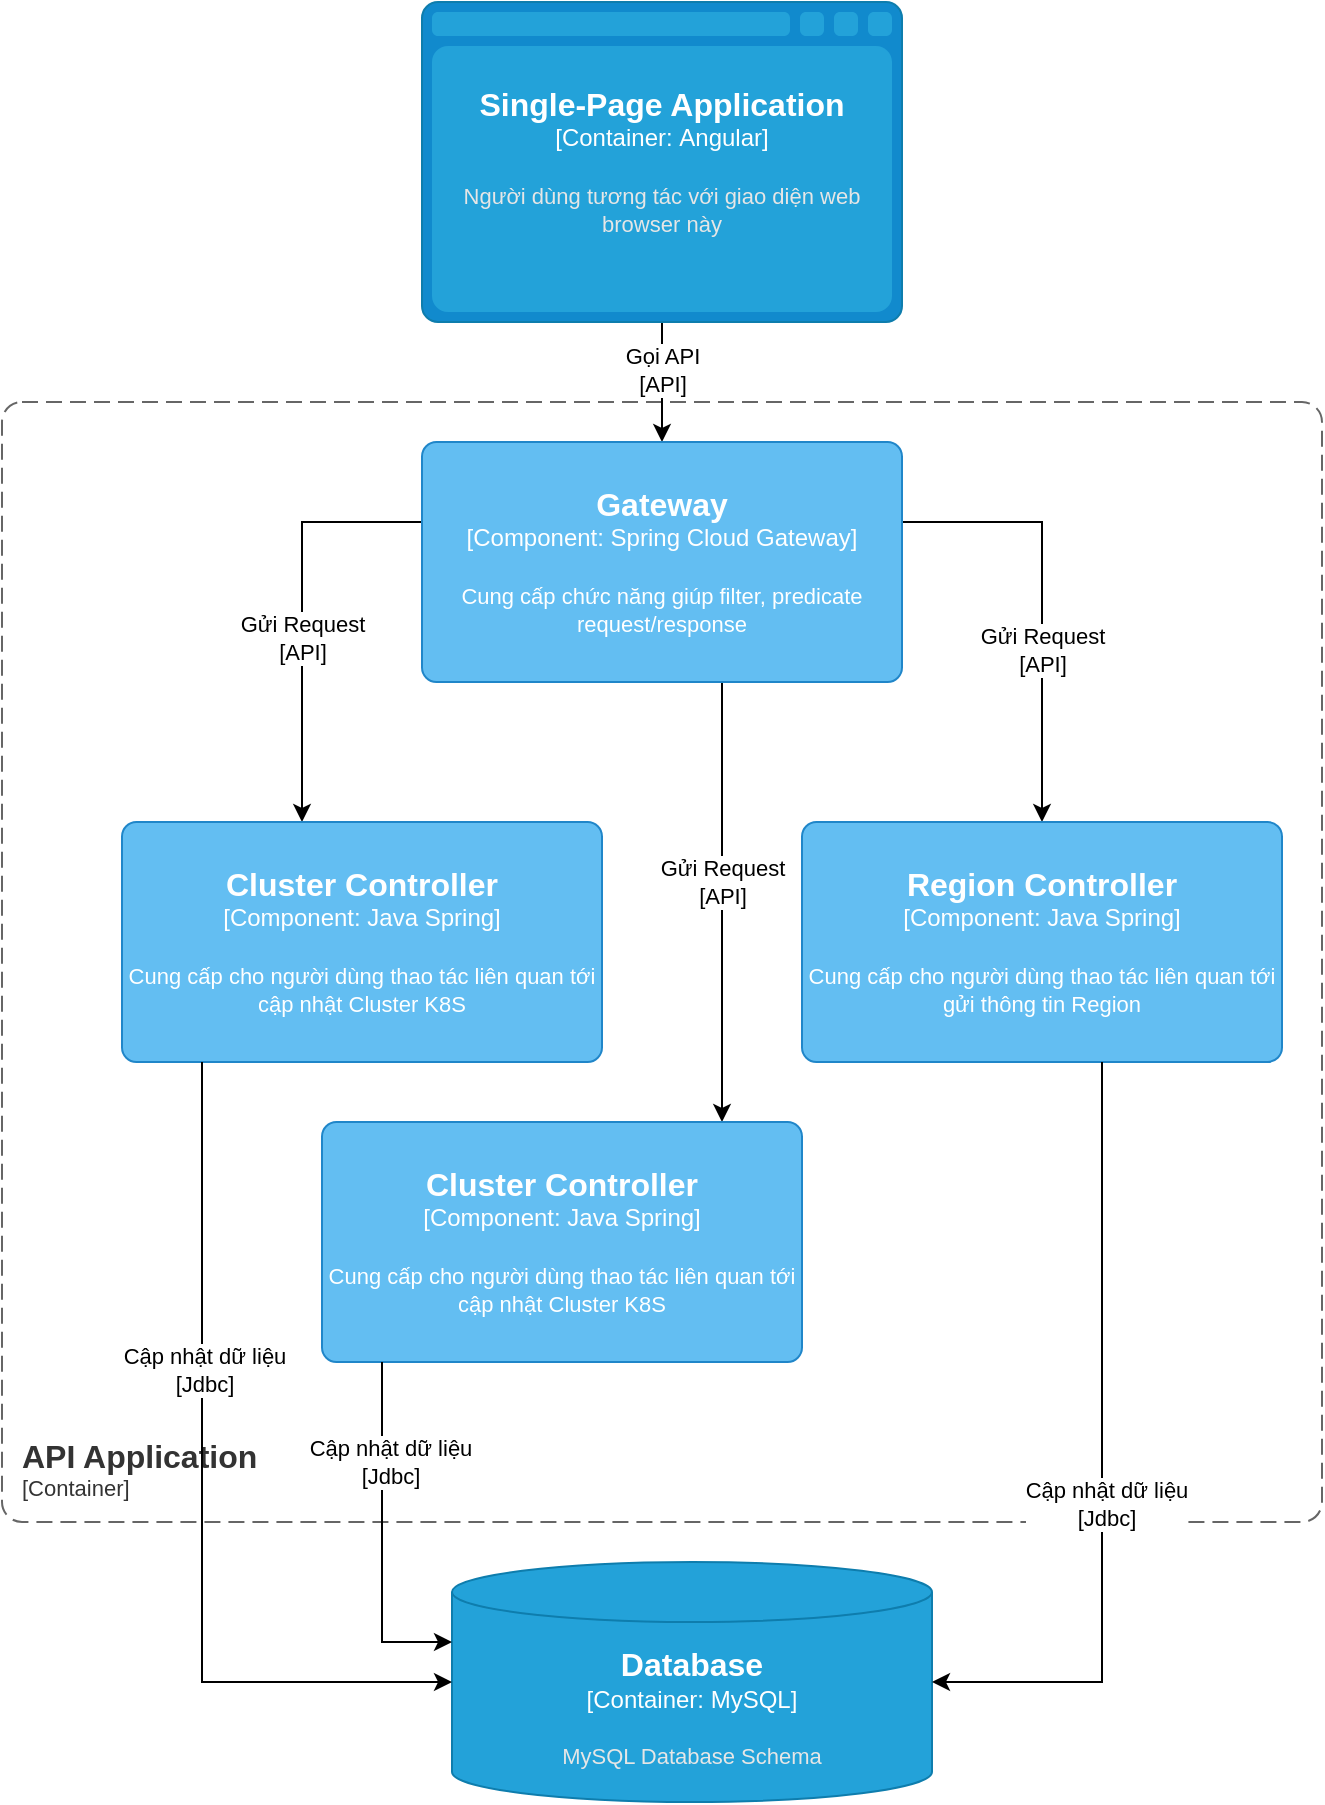<mxfile version="20.8.20" type="github">
  <diagram name="Page-1" id="qHy44vXVKrcRUO-8hmiV">
    <mxGraphModel dx="1434" dy="739" grid="1" gridSize="10" guides="1" tooltips="1" connect="1" arrows="1" fold="1" page="1" pageScale="1" pageWidth="850" pageHeight="1100" math="0" shadow="0">
      <root>
        <mxCell id="0" />
        <mxCell id="1" parent="0" />
        <object placeholders="1" c4Name="API Application" c4Type="ContainerScopeBoundary" c4Application="Container" label="&lt;font style=&quot;font-size: 16px&quot;&gt;&lt;b&gt;&lt;div style=&quot;text-align: left&quot;&gt;%c4Name%&lt;/div&gt;&lt;/b&gt;&lt;/font&gt;&lt;div style=&quot;text-align: left&quot;&gt;[%c4Application%]&lt;/div&gt;" id="MDwMUKlnegiCK___1pbX-1">
          <mxCell style="rounded=1;fontSize=11;whiteSpace=wrap;html=1;dashed=1;arcSize=20;fillColor=none;strokeColor=#666666;fontColor=#333333;labelBackgroundColor=none;align=left;verticalAlign=bottom;labelBorderColor=none;spacingTop=0;spacing=10;dashPattern=8 4;metaEdit=1;rotatable=0;perimeter=rectanglePerimeter;noLabel=0;labelPadding=0;allowArrows=0;connectable=0;expand=0;recursiveResize=0;editable=1;pointerEvents=0;absoluteArcSize=1;points=[[0.25,0,0],[0.5,0,0],[0.75,0,0],[1,0.25,0],[1,0.5,0],[1,0.75,0],[0.75,1,0],[0.5,1,0],[0.25,1,0],[0,0.75,0],[0,0.5,0],[0,0.25,0]];" parent="1" vertex="1">
            <mxGeometry x="170" y="220" width="660" height="560" as="geometry" />
          </mxCell>
        </object>
        <mxCell id="MDwMUKlnegiCK___1pbX-2" style="edgeStyle=orthogonalEdgeStyle;rounded=0;orthogonalLoop=1;jettySize=auto;html=1;" parent="1" target="MDwMUKlnegiCK___1pbX-9" edge="1">
          <mxGeometry relative="1" as="geometry">
            <Array as="points">
              <mxPoint x="320" y="280" />
            </Array>
            <mxPoint x="380" y="280" as="sourcePoint" />
          </mxGeometry>
        </mxCell>
        <mxCell id="MDwMUKlnegiCK___1pbX-3" value="Gửi Request&lt;br style=&quot;border-color: var(--border-color);&quot;&gt;[API]" style="edgeLabel;html=1;align=center;verticalAlign=middle;resizable=0;points=[];" parent="MDwMUKlnegiCK___1pbX-2" vertex="1" connectable="0">
          <mxGeometry x="0.119" relative="1" as="geometry">
            <mxPoint as="offset" />
          </mxGeometry>
        </mxCell>
        <mxCell id="MDwMUKlnegiCK___1pbX-4" style="edgeStyle=orthogonalEdgeStyle;rounded=0;orthogonalLoop=1;jettySize=auto;html=1;" parent="1" target="MDwMUKlnegiCK___1pbX-12" edge="1">
          <mxGeometry relative="1" as="geometry">
            <Array as="points">
              <mxPoint x="690" y="280" />
            </Array>
            <mxPoint x="620" y="280" as="sourcePoint" />
          </mxGeometry>
        </mxCell>
        <mxCell id="MDwMUKlnegiCK___1pbX-5" value="Gửi Request&lt;br style=&quot;border-color: var(--border-color);&quot;&gt;[API]" style="edgeLabel;html=1;align=center;verticalAlign=middle;resizable=0;points=[];" parent="MDwMUKlnegiCK___1pbX-4" vertex="1" connectable="0">
          <mxGeometry x="0.352" y="-2" relative="1" as="geometry">
            <mxPoint x="2" y="-15" as="offset" />
          </mxGeometry>
        </mxCell>
        <mxCell id="Kk2GQ-iv0x4Vnoxwhd4I-5" style="edgeStyle=orthogonalEdgeStyle;rounded=0;orthogonalLoop=1;jettySize=auto;html=1;" parent="1" target="Kk2GQ-iv0x4Vnoxwhd4I-3" edge="1">
          <mxGeometry relative="1" as="geometry">
            <mxPoint x="500" y="560" as="targetPoint" />
            <Array as="points">
              <mxPoint x="530" y="490" />
              <mxPoint x="530" y="490" />
            </Array>
            <mxPoint x="530" y="350" as="sourcePoint" />
          </mxGeometry>
        </mxCell>
        <mxCell id="qUUO6gtwIP2ojUgKjN-B-1" value="Gửi Request&lt;br style=&quot;border-color: var(--border-color);&quot;&gt;[API]" style="edgeLabel;html=1;align=center;verticalAlign=middle;resizable=0;points=[];" parent="Kk2GQ-iv0x4Vnoxwhd4I-5" vertex="1" connectable="0">
          <mxGeometry x="-0.356" relative="1" as="geometry">
            <mxPoint y="36" as="offset" />
          </mxGeometry>
        </mxCell>
        <object placeholders="1" c4Name="Cluster Controller" c4Type="Component" c4Technology="Java Spring" c4Description="Cung cấp cho người dùng thao tác liên quan tới cập nhật Cluster K8S" label="&lt;font style=&quot;font-size: 16px&quot;&gt;&lt;b&gt;%c4Name%&lt;/b&gt;&lt;/font&gt;&lt;div&gt;[%c4Type%: %c4Technology%]&lt;/div&gt;&lt;br&gt;&lt;div&gt;&lt;font style=&quot;font-size: 11px&quot;&gt;%c4Description%&lt;/font&gt;&lt;/div&gt;" id="MDwMUKlnegiCK___1pbX-9">
          <mxCell style="rounded=1;whiteSpace=wrap;html=1;labelBackgroundColor=none;fillColor=#63BEF2;fontColor=#ffffff;align=center;arcSize=6;strokeColor=#2086C9;metaEdit=1;resizable=0;points=[[0.25,0,0],[0.5,0,0],[0.75,0,0],[1,0.25,0],[1,0.5,0],[1,0.75,0],[0.75,1,0],[0.5,1,0],[0.25,1,0],[0,0.75,0],[0,0.5,0],[0,0.25,0]];" parent="1" vertex="1">
            <mxGeometry x="230" y="430" width="240" height="120" as="geometry" />
          </mxCell>
        </object>
        <object placeholders="1" c4Name="Region Controller" c4Type="Component" c4Technology="Java Spring" c4Description="Cung cấp cho người dùng thao tác liên quan tới gửi thông tin Region" label="&lt;font style=&quot;font-size: 16px&quot;&gt;&lt;b&gt;%c4Name%&lt;/b&gt;&lt;/font&gt;&lt;div&gt;[%c4Type%: %c4Technology%]&lt;/div&gt;&lt;br&gt;&lt;div&gt;&lt;font style=&quot;font-size: 11px&quot;&gt;%c4Description%&lt;/font&gt;&lt;/div&gt;" id="MDwMUKlnegiCK___1pbX-12">
          <mxCell style="rounded=1;whiteSpace=wrap;html=1;labelBackgroundColor=none;fillColor=#63BEF2;fontColor=#ffffff;align=center;arcSize=6;strokeColor=#2086C9;metaEdit=1;resizable=0;points=[[0.25,0,0],[0.5,0,0],[0.75,0,0],[1,0.25,0],[1,0.5,0],[1,0.75,0],[0.75,1,0],[0.5,1,0],[0.25,1,0],[0,0.75,0],[0,0.5,0],[0,0.25,0]];" parent="1" vertex="1">
            <mxGeometry x="570" y="430" width="240" height="120" as="geometry" />
          </mxCell>
        </object>
        <object placeholders="1" c4Type="Database" c4Container="Container" c4Technology="MySQL" c4Description="MySQL Database Schema" label="&lt;font style=&quot;font-size: 16px&quot;&gt;&lt;b&gt;%c4Type%&lt;/b&gt;&lt;/font&gt;&lt;div&gt;[%c4Container%:&amp;nbsp;%c4Technology%]&lt;/div&gt;&lt;br&gt;&lt;div&gt;&lt;font style=&quot;font-size: 11px&quot;&gt;&lt;font color=&quot;#E6E6E6&quot;&gt;%c4Description%&lt;/font&gt;&lt;/div&gt;" id="MDwMUKlnegiCK___1pbX-13">
          <mxCell style="shape=cylinder3;size=15;whiteSpace=wrap;html=1;boundedLbl=1;rounded=0;labelBackgroundColor=none;fillColor=#23A2D9;fontSize=12;fontColor=#ffffff;align=center;strokeColor=#0E7DAD;metaEdit=1;points=[[0.5,0,0],[1,0.25,0],[1,0.5,0],[1,0.75,0],[0.5,1,0],[0,0.75,0],[0,0.5,0],[0,0.25,0]];resizable=0;" parent="1" vertex="1">
            <mxGeometry x="395" y="800" width="240" height="120" as="geometry" />
          </mxCell>
        </object>
        <mxCell id="MDwMUKlnegiCK___1pbX-14" style="edgeStyle=orthogonalEdgeStyle;rounded=0;orthogonalLoop=1;jettySize=auto;html=1;" parent="1" source="MDwMUKlnegiCK___1pbX-9" target="MDwMUKlnegiCK___1pbX-13" edge="1">
          <mxGeometry relative="1" as="geometry">
            <Array as="points">
              <mxPoint x="270" y="860" />
            </Array>
            <mxPoint x="-70" y="550" as="sourcePoint" />
          </mxGeometry>
        </mxCell>
        <mxCell id="MDwMUKlnegiCK___1pbX-15" value="Cập nhật dữ liệu&lt;br style=&quot;border-color: var(--border-color);&quot;&gt;[Jdbc]" style="edgeLabel;html=1;align=center;verticalAlign=middle;resizable=0;points=[];" parent="MDwMUKlnegiCK___1pbX-14" vertex="1" connectable="0">
          <mxGeometry x="0.666" y="-1" relative="1" as="geometry">
            <mxPoint x="-52" y="-157" as="offset" />
          </mxGeometry>
        </mxCell>
        <mxCell id="Kk2GQ-iv0x4Vnoxwhd4I-8" style="edgeStyle=orthogonalEdgeStyle;rounded=0;orthogonalLoop=1;jettySize=auto;html=1;" parent="1" source="MDwMUKlnegiCK___1pbX-12" edge="1">
          <mxGeometry relative="1" as="geometry">
            <Array as="points">
              <mxPoint x="720" y="860" />
            </Array>
            <mxPoint x="720" y="540" as="sourcePoint" />
            <mxPoint x="635" y="860" as="targetPoint" />
          </mxGeometry>
        </mxCell>
        <mxCell id="Kk2GQ-iv0x4Vnoxwhd4I-9" value="Cập nhật dữ liệu&lt;br style=&quot;border-color: var(--border-color);&quot;&gt;[Jdbc]" style="edgeLabel;html=1;align=center;verticalAlign=middle;resizable=0;points=[];" parent="Kk2GQ-iv0x4Vnoxwhd4I-8" vertex="1" connectable="0">
          <mxGeometry x="0.12" y="2" relative="1" as="geometry">
            <mxPoint as="offset" />
          </mxGeometry>
        </mxCell>
        <object placeholders="1" c4Name="Cluster Controller" c4Type="Component" c4Technology="Java Spring" c4Description="Cung cấp cho người dùng thao tác liên quan tới cập nhật Cluster K8S" label="&lt;font style=&quot;font-size: 16px&quot;&gt;&lt;b&gt;%c4Name%&lt;/b&gt;&lt;/font&gt;&lt;div&gt;[%c4Type%: %c4Technology%]&lt;/div&gt;&lt;br&gt;&lt;div&gt;&lt;font style=&quot;font-size: 11px&quot;&gt;%c4Description%&lt;/font&gt;&lt;/div&gt;" id="Kk2GQ-iv0x4Vnoxwhd4I-3">
          <mxCell style="rounded=1;whiteSpace=wrap;html=1;labelBackgroundColor=none;fillColor=#63BEF2;fontColor=#ffffff;align=center;arcSize=6;strokeColor=#2086C9;metaEdit=1;resizable=0;points=[[0.25,0,0],[0.5,0,0],[0.75,0,0],[1,0.25,0],[1,0.5,0],[1,0.75,0],[0.75,1,0],[0.5,1,0],[0.25,1,0],[0,0.75,0],[0,0.5,0],[0,0.25,0]];" parent="1" vertex="1">
            <mxGeometry x="330" y="580" width="240" height="120" as="geometry" />
          </mxCell>
        </object>
        <mxCell id="Kk2GQ-iv0x4Vnoxwhd4I-6" style="edgeStyle=orthogonalEdgeStyle;rounded=0;orthogonalLoop=1;jettySize=auto;html=1;" parent="1" source="Kk2GQ-iv0x4Vnoxwhd4I-3" target="MDwMUKlnegiCK___1pbX-13" edge="1">
          <mxGeometry relative="1" as="geometry">
            <Array as="points">
              <mxPoint x="360" y="840" />
            </Array>
            <mxPoint x="330" y="710" as="sourcePoint" />
            <mxPoint x="395" y="840" as="targetPoint" />
          </mxGeometry>
        </mxCell>
        <mxCell id="Kk2GQ-iv0x4Vnoxwhd4I-7" value="Cập nhật dữ liệu&lt;br style=&quot;border-color: var(--border-color);&quot;&gt;[Jdbc]" style="edgeLabel;html=1;align=center;verticalAlign=middle;resizable=0;points=[];" parent="Kk2GQ-iv0x4Vnoxwhd4I-6" vertex="1" connectable="0">
          <mxGeometry x="0.39" y="-1" relative="1" as="geometry">
            <mxPoint x="5" y="-72" as="offset" />
          </mxGeometry>
        </mxCell>
        <mxCell id="_yp61Tdm1nYX_w2FOnkG-3" style="edgeStyle=orthogonalEdgeStyle;rounded=0;orthogonalLoop=1;jettySize=auto;html=1;" edge="1" parent="1" source="_yp61Tdm1nYX_w2FOnkG-1" target="_yp61Tdm1nYX_w2FOnkG-2">
          <mxGeometry relative="1" as="geometry" />
        </mxCell>
        <mxCell id="_yp61Tdm1nYX_w2FOnkG-4" value="Gọi API&lt;br&gt;[API]" style="edgeLabel;html=1;align=center;verticalAlign=middle;resizable=0;points=[];" vertex="1" connectable="0" parent="_yp61Tdm1nYX_w2FOnkG-3">
          <mxGeometry x="-0.213" relative="1" as="geometry">
            <mxPoint as="offset" />
          </mxGeometry>
        </mxCell>
        <object placeholders="1" c4Type="Single-Page Application" c4Container="Container" c4Technology="Angular" c4Description="Người dùng tương tác với giao diện web browser này" label="&lt;font style=&quot;font-size: 16px&quot;&gt;&lt;b&gt;%c4Type%&lt;/b&gt;&lt;/font&gt;&lt;div&gt;[%c4Container%:&amp;nbsp;%c4Technology%]&lt;/div&gt;&lt;br&gt;&lt;div&gt;&lt;font style=&quot;font-size: 11px&quot;&gt;&lt;font color=&quot;#E6E6E6&quot;&gt;%c4Description%&lt;/font&gt;&lt;/div&gt;" id="_yp61Tdm1nYX_w2FOnkG-1">
          <mxCell style="shape=mxgraph.c4.webBrowserContainer2;whiteSpace=wrap;html=1;boundedLbl=1;rounded=0;labelBackgroundColor=none;strokeColor=#118ACD;fillColor=#23A2D9;strokeColor=#118ACD;strokeColor2=#0E7DAD;fontSize=12;fontColor=#ffffff;align=center;metaEdit=1;points=[[0.5,0,0],[1,0.25,0],[1,0.5,0],[1,0.75,0],[0.5,1,0],[0,0.75,0],[0,0.5,0],[0,0.25,0]];resizable=0;" vertex="1" parent="1">
            <mxGeometry x="380" y="20" width="240" height="160" as="geometry" />
          </mxCell>
        </object>
        <object placeholders="1" c4Name="Gateway" c4Type="Component" c4Technology="Spring Cloud Gateway" c4Description="Cung cấp chức năng giúp filter, predicate request/response" label="&lt;font style=&quot;font-size: 16px&quot;&gt;&lt;b&gt;%c4Name%&lt;/b&gt;&lt;/font&gt;&lt;div&gt;[%c4Type%: %c4Technology%]&lt;/div&gt;&lt;br&gt;&lt;div&gt;&lt;font style=&quot;font-size: 11px&quot;&gt;%c4Description%&lt;/font&gt;&lt;/div&gt;" id="_yp61Tdm1nYX_w2FOnkG-2">
          <mxCell style="rounded=1;whiteSpace=wrap;html=1;labelBackgroundColor=none;fillColor=#63BEF2;fontColor=#ffffff;align=center;arcSize=6;strokeColor=#2086C9;metaEdit=1;resizable=0;points=[[0.25,0,0],[0.5,0,0],[0.75,0,0],[1,0.25,0],[1,0.5,0],[1,0.75,0],[0.75,1,0],[0.5,1,0],[0.25,1,0],[0,0.75,0],[0,0.5,0],[0,0.25,0]];" vertex="1" parent="1">
            <mxGeometry x="380" y="240" width="240" height="120" as="geometry" />
          </mxCell>
        </object>
      </root>
    </mxGraphModel>
  </diagram>
</mxfile>
